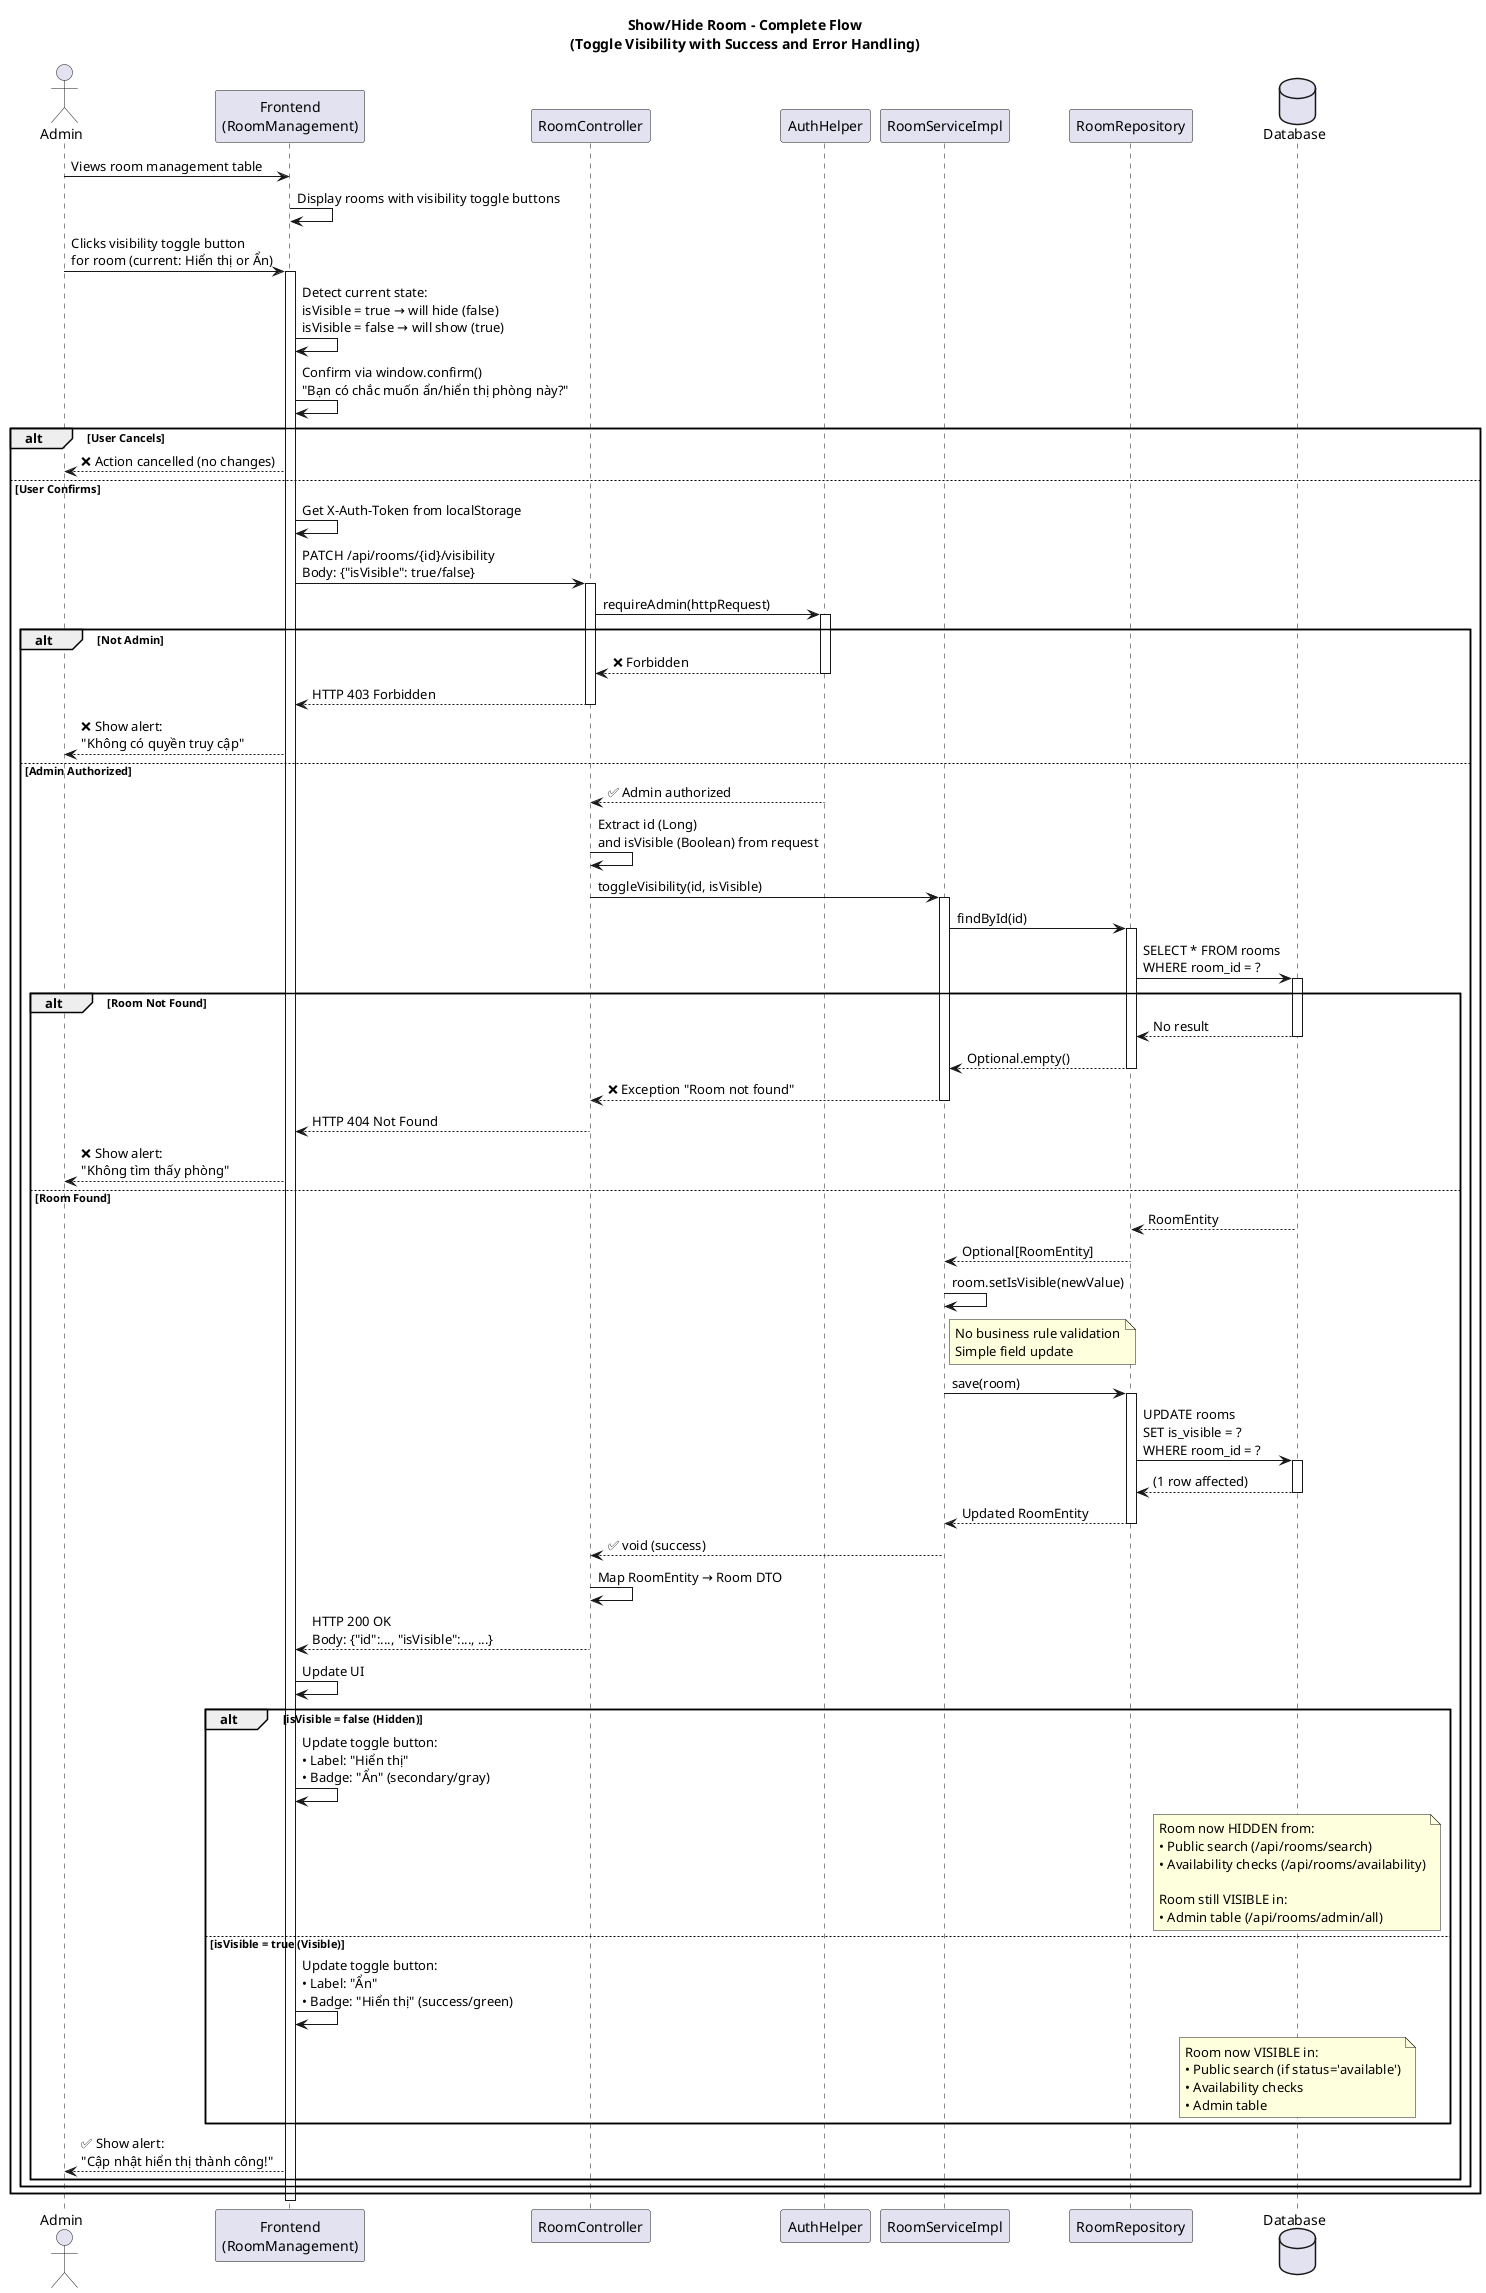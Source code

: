 @startuml show_hide_room_sequence

' Show/Hide Room - Complete Flow
title Show/Hide Room - Complete Flow\n(Toggle Visibility with Success and Error Handling)

actor Admin
participant "Frontend\n(RoomManagement)" as Frontend
participant "RoomController" as Controller
participant "AuthHelper" as Auth
participant "RoomServiceImpl" as Service
participant "RoomRepository" as RoomRepo
database "Database" as DB

Admin -> Frontend: Views room management table
Frontend -> Frontend: Display rooms with visibility toggle buttons

Admin -> Frontend: Clicks visibility toggle button\nfor room (current: Hiển thị or Ẩn)
activate Frontend

Frontend -> Frontend: Detect current state:\nisVisible = true → will hide (false)\nisVisible = false → will show (true)

Frontend -> Frontend: Confirm via window.confirm()\n"Bạn có chắc muốn ẩn/hiển thị phòng này?"

alt User Cancels
    Frontend --> Admin: ❌ Action cancelled (no changes)
else User Confirms
    Frontend -> Frontend: Get X-Auth-Token from localStorage
    
    Frontend -> Controller: PATCH /api/rooms/{id}/visibility\nBody: {"isVisible": true/false}
    activate Controller
    
    Controller -> Auth: requireAdmin(httpRequest)
    activate Auth
    
    alt Not Admin
        Auth --> Controller: ❌ Forbidden
        deactivate Auth
        Controller --> Frontend: HTTP 403 Forbidden
        deactivate Controller
        Frontend --> Admin: ❌ Show alert:\n"Không có quyền truy cập"
    else Admin Authorized
        Auth --> Controller: ✅ Admin authorized
        deactivate Auth
        
        Controller -> Controller: Extract id (Long)\nand isVisible (Boolean) from request
        
        Controller -> Service: toggleVisibility(id, isVisible)
        activate Service
        
        Service -> RoomRepo: findById(id)
        activate RoomRepo
        RoomRepo -> DB: SELECT * FROM rooms\nWHERE room_id = ?
        activate DB
        
        alt Room Not Found
            DB --> RoomRepo: No result
            deactivate DB
            RoomRepo --> Service: Optional.empty()
            deactivate RoomRepo
            Service --> Controller: ❌ Exception "Room not found"
            deactivate Service
            Controller --> Frontend: HTTP 404 Not Found
            deactivate Controller
            Frontend --> Admin: ❌ Show alert:\n"Không tìm thấy phòng"
        else Room Found
            DB --> RoomRepo: RoomEntity
            deactivate DB
            RoomRepo --> Service: Optional[RoomEntity]
            deactivate RoomRepo
            
            Service -> Service: room.setIsVisible(newValue)
            note right of Service
              No business rule validation
              Simple field update
            end note
            
            Service -> RoomRepo: save(room)
            activate RoomRepo
            RoomRepo -> DB: UPDATE rooms\nSET is_visible = ?\nWHERE room_id = ?
            activate DB
            DB --> RoomRepo: (1 row affected)
            deactivate DB
            RoomRepo --> Service: Updated RoomEntity
            deactivate RoomRepo
            
            Service --> Controller: ✅ void (success)
            deactivate Service
            
            Controller -> Controller: Map RoomEntity → Room DTO
            
            Controller --> Frontend: HTTP 200 OK\nBody: {"id":..., "isVisible":..., ...}
            deactivate Controller
            
            Frontend -> Frontend: Update UI
            
            alt isVisible = false (Hidden)
                Frontend -> Frontend: Update toggle button:\n• Label: "Hiển thị"\n• Badge: "Ẩn" (secondary/gray)
                
                note over DB
                  Room now HIDDEN from:
                  • Public search (/api/rooms/search)
                  • Availability checks (/api/rooms/availability)
                  
                  Room still VISIBLE in:
                  • Admin table (/api/rooms/admin/all)
                end note
            else isVisible = true (Visible)
                Frontend -> Frontend: Update toggle button:\n• Label: "Ẩn"\n• Badge: "Hiển thị" (success/green)
                
                note over DB
                  Room now VISIBLE in:
                  • Public search (if status='available')
                  • Availability checks
                  • Admin table
                end note
            end
            
            Frontend --> Admin: ✅ Show alert:\n"Cập nhật hiển thị thành công!"
        end
    end
end

deactivate Frontend

@enduml


